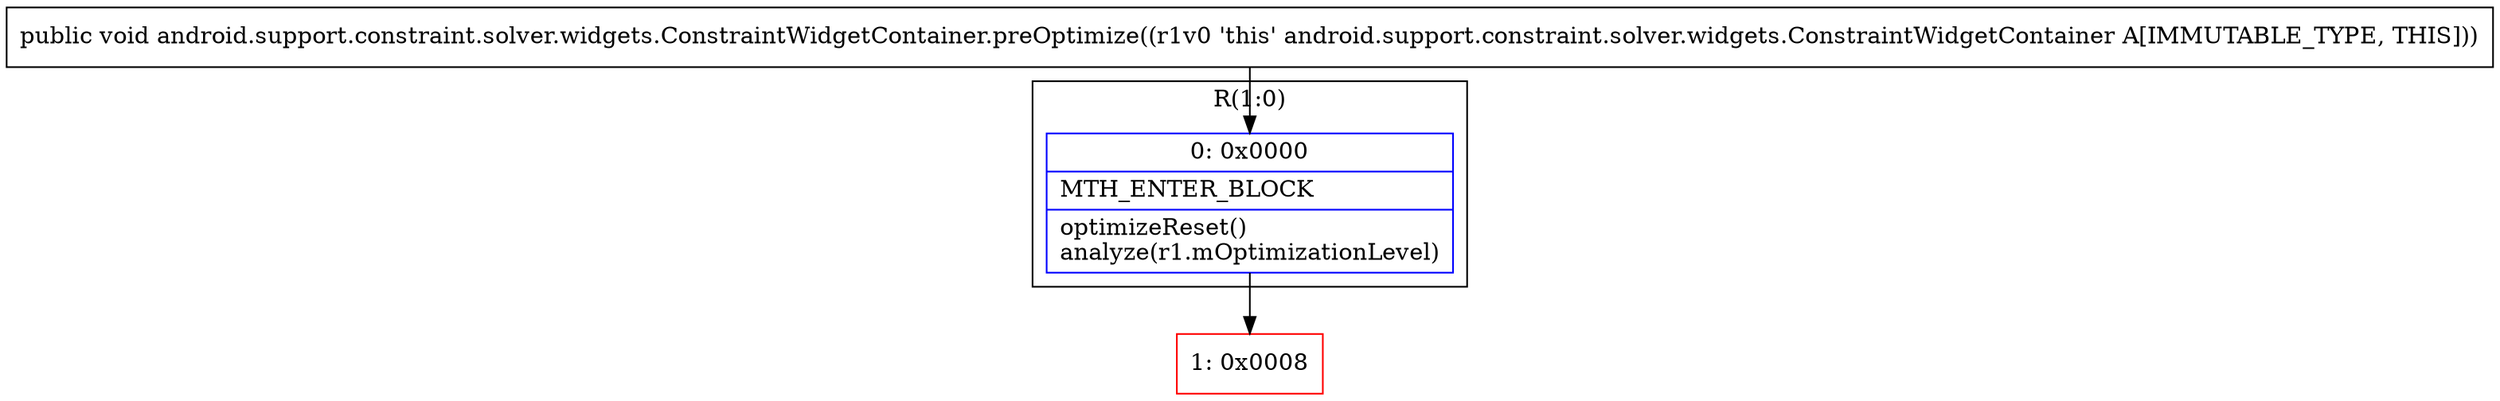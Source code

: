 digraph "CFG forandroid.support.constraint.solver.widgets.ConstraintWidgetContainer.preOptimize()V" {
subgraph cluster_Region_1211591852 {
label = "R(1:0)";
node [shape=record,color=blue];
Node_0 [shape=record,label="{0\:\ 0x0000|MTH_ENTER_BLOCK\l|optimizeReset()\lanalyze(r1.mOptimizationLevel)\l}"];
}
Node_1 [shape=record,color=red,label="{1\:\ 0x0008}"];
MethodNode[shape=record,label="{public void android.support.constraint.solver.widgets.ConstraintWidgetContainer.preOptimize((r1v0 'this' android.support.constraint.solver.widgets.ConstraintWidgetContainer A[IMMUTABLE_TYPE, THIS])) }"];
MethodNode -> Node_0;
Node_0 -> Node_1;
}


